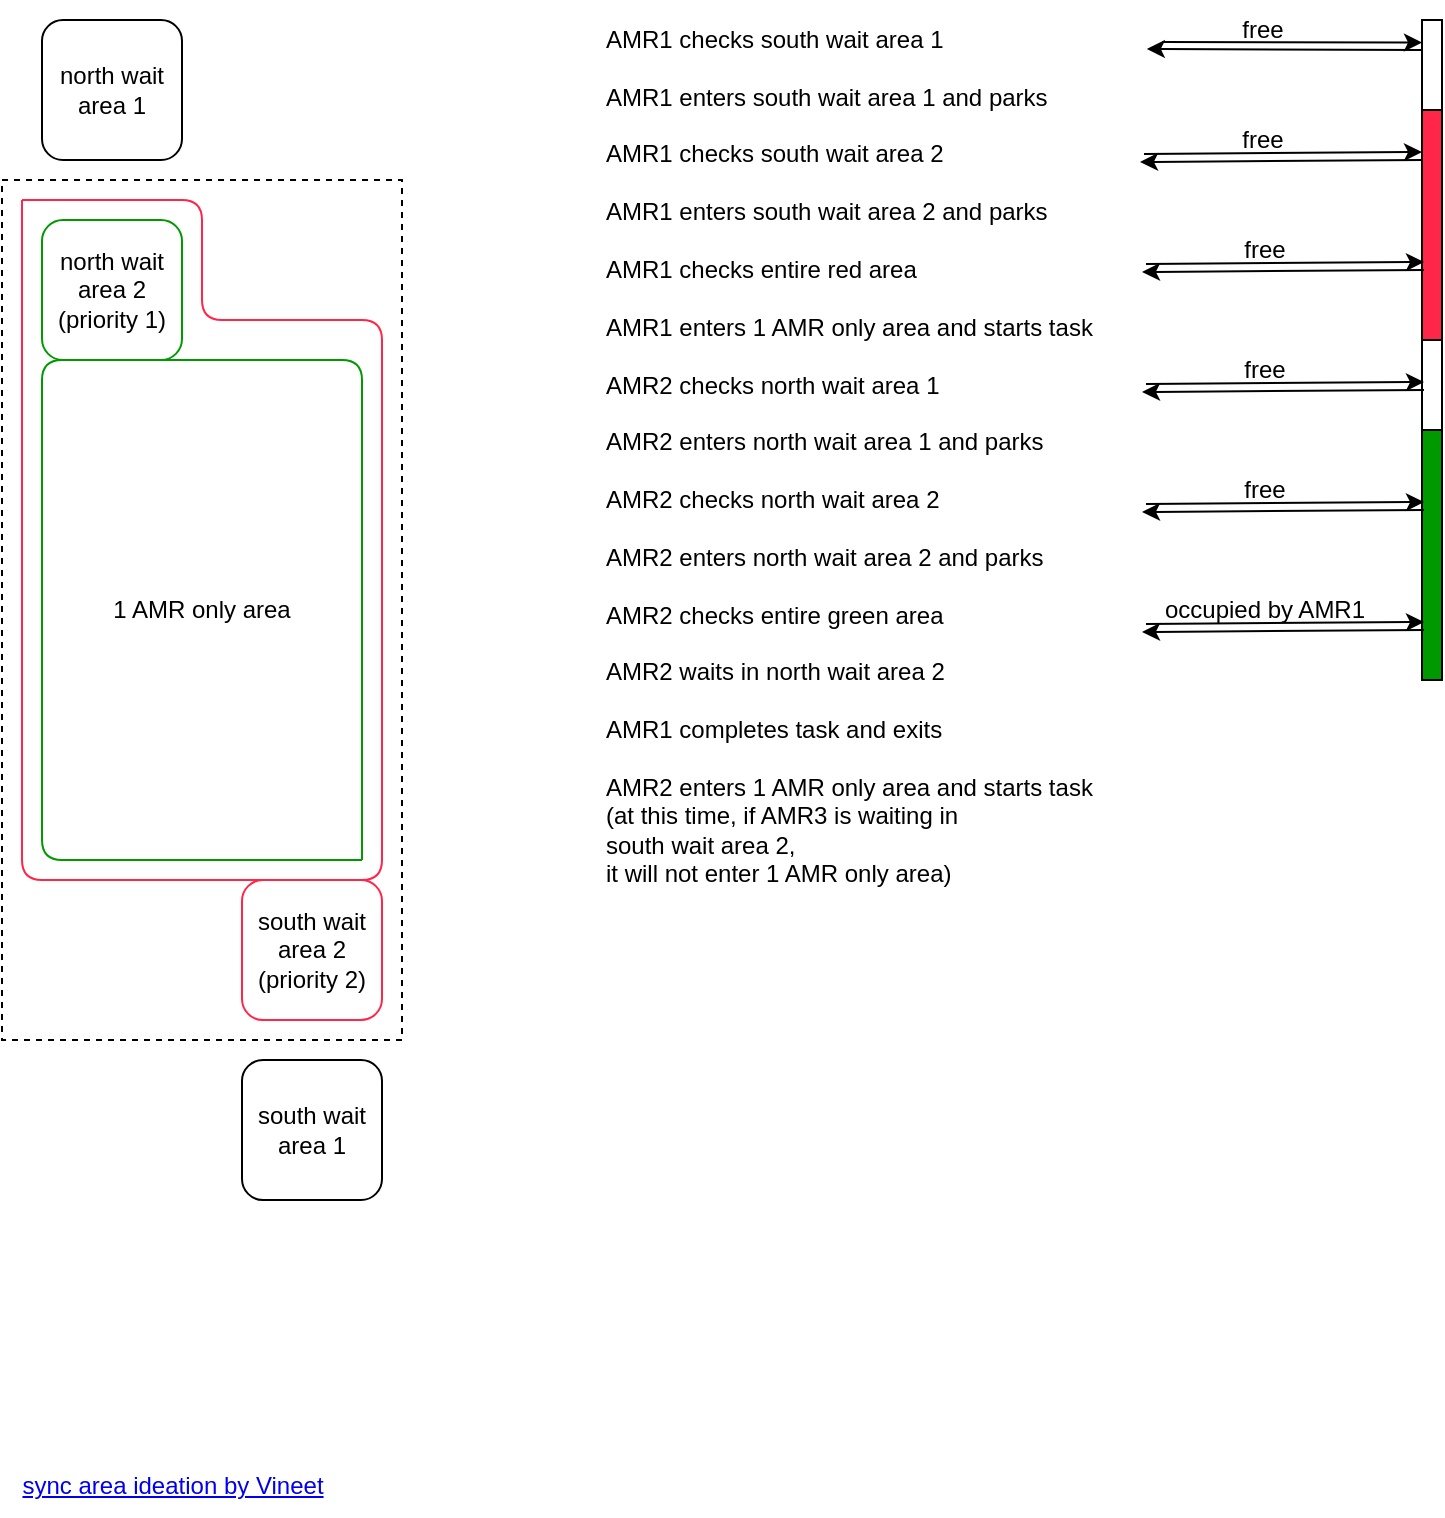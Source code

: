 <mxfile version="24.4.13" type="github">
  <diagram name="Page-1" id="ZQYoR2bXF4td_HxUEjvD">
    <mxGraphModel dx="779" dy="502" grid="1" gridSize="10" guides="1" tooltips="1" connect="1" arrows="1" fold="1" page="1" pageScale="1" pageWidth="850" pageHeight="1100" math="0" shadow="0">
      <root>
        <mxCell id="0" />
        <mxCell id="1" parent="0" />
        <mxCell id="MdE7EvTuS_QVhMOrEJu6-6" value="1 AMR only area" style="rounded=0;whiteSpace=wrap;html=1;dashed=1;fillColor=none;" parent="1" vertex="1">
          <mxGeometry x="80" y="170" width="200" height="430" as="geometry" />
        </mxCell>
        <mxCell id="MdE7EvTuS_QVhMOrEJu6-2" value="south wait area 2&lt;div&gt;(priority 2)&lt;/div&gt;" style="rounded=1;whiteSpace=wrap;html=1;fillColor=none;strokeColor=#FF264A;" parent="1" vertex="1">
          <mxGeometry x="200" y="520" width="70" height="70" as="geometry" />
        </mxCell>
        <mxCell id="MdE7EvTuS_QVhMOrEJu6-3" value="north wait area 2&lt;div&gt;(priority 1)&lt;/div&gt;" style="rounded=1;whiteSpace=wrap;html=1;strokeColor=#009900;" parent="1" vertex="1">
          <mxGeometry x="100" y="190" width="70" height="70" as="geometry" />
        </mxCell>
        <mxCell id="MdE7EvTuS_QVhMOrEJu6-4" value="north wait area 1" style="rounded=1;whiteSpace=wrap;html=1;" parent="1" vertex="1">
          <mxGeometry x="100" y="90" width="70" height="70" as="geometry" />
        </mxCell>
        <mxCell id="MdE7EvTuS_QVhMOrEJu6-5" value="south wait area 1" style="rounded=1;whiteSpace=wrap;html=1;" parent="1" vertex="1">
          <mxGeometry x="200" y="610" width="70" height="70" as="geometry" />
        </mxCell>
        <mxCell id="MdE7EvTuS_QVhMOrEJu6-9" value="" style="endArrow=none;html=1;rounded=1;strokeColor=#FF264A;curved=0;" parent="1" edge="1">
          <mxGeometry width="50" height="50" relative="1" as="geometry">
            <mxPoint x="90" y="180" as="sourcePoint" />
            <mxPoint x="90" y="180" as="targetPoint" />
            <Array as="points">
              <mxPoint x="180" y="180" />
              <mxPoint x="180" y="240" />
              <mxPoint x="270" y="240" />
              <mxPoint x="270" y="520" />
              <mxPoint x="90" y="520" />
            </Array>
          </mxGeometry>
        </mxCell>
        <mxCell id="MdE7EvTuS_QVhMOrEJu6-10" value="" style="endArrow=none;html=1;rounded=1;strokeColor=#009900;curved=0;" parent="1" edge="1">
          <mxGeometry width="50" height="50" relative="1" as="geometry">
            <mxPoint x="260" y="510" as="sourcePoint" />
            <mxPoint x="260" y="510" as="targetPoint" />
            <Array as="points">
              <mxPoint x="260" y="260" />
              <mxPoint x="100" y="260" />
              <mxPoint x="100" y="510" />
              <mxPoint x="150" y="510" />
            </Array>
          </mxGeometry>
        </mxCell>
        <mxCell id="MdE7EvTuS_QVhMOrEJu6-13" value="&lt;span style=&quot;background-color: initial;&quot;&gt;AMR1 checks south wait area 1&lt;/span&gt;&lt;div&gt;&lt;span style=&quot;background-color: initial;&quot;&gt;&lt;br&gt;&lt;/span&gt;&lt;/div&gt;&lt;div&gt;&lt;span style=&quot;background-color: initial;&quot;&gt;AMR1 enters south wait area 1 and parks&lt;/span&gt;&lt;/div&gt;&lt;div&gt;&lt;span style=&quot;background-color: initial;&quot;&gt;&lt;br&gt;&lt;/span&gt;&lt;/div&gt;&lt;div&gt;&lt;span style=&quot;background-color: initial;&quot;&gt;AMR1 checks south wait area 2&lt;/span&gt;&lt;/div&gt;&lt;div&gt;&lt;span style=&quot;background-color: initial;&quot;&gt;&lt;br&gt;&lt;/span&gt;&lt;/div&gt;&lt;div&gt;&lt;span style=&quot;background-color: initial;&quot;&gt;AMR1 enters south wait area 2 and parks&lt;/span&gt;&lt;/div&gt;&lt;div&gt;&lt;span style=&quot;background-color: initial;&quot;&gt;&lt;br&gt;&lt;/span&gt;&lt;/div&gt;&lt;div&gt;&lt;span style=&quot;background-color: initial;&quot;&gt;AMR1 checks entire red area&lt;/span&gt;&lt;/div&gt;&lt;div&gt;&lt;br&gt;&lt;/div&gt;&lt;div&gt;AMR1 enters 1 AMR only area and starts task&lt;/div&gt;&lt;div&gt;&lt;br&gt;&lt;/div&gt;&lt;div&gt;AMR2 checks north wait area 1&lt;/div&gt;&lt;div&gt;&lt;br&gt;&lt;/div&gt;&lt;div&gt;AMR2 enters north wait area 1 and parks&lt;/div&gt;&lt;div&gt;&lt;br&gt;&lt;/div&gt;&lt;div&gt;AMR2 checks north wait area 2&lt;/div&gt;&lt;div&gt;&lt;br&gt;&lt;/div&gt;&lt;div&gt;AMR2 enters north wait area 2 and parks&lt;/div&gt;&lt;div&gt;&lt;br&gt;&lt;/div&gt;&lt;div&gt;AMR2 checks entire green area&lt;/div&gt;&lt;div&gt;&lt;br&gt;&lt;/div&gt;&lt;div&gt;AMR2 waits in north wait area 2&lt;/div&gt;&lt;div&gt;&lt;br&gt;&lt;/div&gt;&lt;div&gt;AMR1 completes task and exits&lt;/div&gt;&lt;div&gt;&lt;br&gt;&lt;/div&gt;&lt;div&gt;AMR2 enters 1 AMR only area and starts task&amp;nbsp;&lt;/div&gt;&lt;div&gt;(at this time, if AMR3 is waiting in&amp;nbsp;&lt;/div&gt;&lt;div&gt;south wait area 2,&amp;nbsp;&lt;/div&gt;&lt;div&gt;it will not enter 1 AMR only area)&lt;/div&gt;&lt;div&gt;&lt;br&gt;&lt;/div&gt;&lt;div&gt;&lt;br&gt;&lt;/div&gt;&lt;div&gt;&lt;br&gt;&lt;/div&gt;&lt;div&gt;&lt;br&gt;&lt;/div&gt;" style="text;html=1;align=left;verticalAlign=middle;resizable=0;points=[];autosize=1;strokeColor=none;fillColor=none;" parent="1" vertex="1">
          <mxGeometry x="380" y="87" width="270" height="500" as="geometry" />
        </mxCell>
        <mxCell id="MdE7EvTuS_QVhMOrEJu6-14" value="" style="rounded=0;whiteSpace=wrap;html=1;fillColor=#009900;" parent="1" vertex="1">
          <mxGeometry x="790" y="295" width="10" height="125" as="geometry" />
        </mxCell>
        <mxCell id="MdE7EvTuS_QVhMOrEJu6-15" value="" style="rounded=0;whiteSpace=wrap;html=1;fillColor=#FF264A;" parent="1" vertex="1">
          <mxGeometry x="790" y="135" width="10" height="115" as="geometry" />
        </mxCell>
        <mxCell id="MdE7EvTuS_QVhMOrEJu6-16" value="" style="rounded=0;whiteSpace=wrap;html=1;fillColor=none;" parent="1" vertex="1">
          <mxGeometry x="790" y="90" width="10" height="45" as="geometry" />
        </mxCell>
        <mxCell id="H1wteRUscejD2A5DQPQX-1" value="&lt;a href=&quot;https://www.notion.so/lexxpluss/Sync_area-Single-State-Proposal-c39749b1d3fc4debb3eda081b064af33?d=7d11b36a564a4e93833d14db740347ef#2b17e804460840d78477e5570715381a&quot;&gt;sync area ideation by Vineet&lt;/a&gt;" style="text;html=1;align=center;verticalAlign=middle;resizable=0;points=[];autosize=1;strokeColor=none;fillColor=none;" vertex="1" parent="1">
          <mxGeometry x="80" y="808" width="170" height="30" as="geometry" />
        </mxCell>
        <mxCell id="H1wteRUscejD2A5DQPQX-3" value="" style="endArrow=classic;html=1;rounded=0;entryX=0;entryY=0.25;entryDx=0;entryDy=0;" edge="1" parent="1" target="MdE7EvTuS_QVhMOrEJu6-16">
          <mxGeometry width="50" height="50" relative="1" as="geometry">
            <mxPoint x="660" y="101" as="sourcePoint" />
            <mxPoint x="790" y="95" as="targetPoint" />
          </mxGeometry>
        </mxCell>
        <mxCell id="H1wteRUscejD2A5DQPQX-5" value="" style="endArrow=classic;html=1;rounded=0;entryX=1.009;entryY=0.035;entryDx=0;entryDy=0;entryPerimeter=0;" edge="1" parent="1" target="MdE7EvTuS_QVhMOrEJu6-13">
          <mxGeometry width="50" height="50" relative="1" as="geometry">
            <mxPoint x="790" y="105" as="sourcePoint" />
            <mxPoint x="648.92" y="161.28" as="targetPoint" />
          </mxGeometry>
        </mxCell>
        <mxCell id="H1wteRUscejD2A5DQPQX-6" value="free" style="text;html=1;align=center;verticalAlign=middle;resizable=0;points=[];autosize=1;strokeColor=none;fillColor=none;" vertex="1" parent="1">
          <mxGeometry x="690" y="80" width="40" height="30" as="geometry" />
        </mxCell>
        <mxCell id="H1wteRUscejD2A5DQPQX-7" value="free" style="text;html=1;align=center;verticalAlign=middle;resizable=0;points=[];autosize=1;strokeColor=none;fillColor=none;" vertex="1" parent="1">
          <mxGeometry x="690" y="135" width="40" height="30" as="geometry" />
        </mxCell>
        <mxCell id="H1wteRUscejD2A5DQPQX-8" value="" style="endArrow=classic;html=1;rounded=0;entryX=0.996;entryY=0.038;entryDx=0;entryDy=0;entryPerimeter=0;" edge="1" parent="1">
          <mxGeometry width="50" height="50" relative="1" as="geometry">
            <mxPoint x="790" y="160" as="sourcePoint" />
            <mxPoint x="649" y="161" as="targetPoint" />
          </mxGeometry>
        </mxCell>
        <mxCell id="H1wteRUscejD2A5DQPQX-9" value="" style="endArrow=classic;html=1;rounded=0;exitX=1.002;exitY=0.033;exitDx=0;exitDy=0;exitPerimeter=0;entryX=0;entryY=0.25;entryDx=0;entryDy=0;" edge="1" parent="1">
          <mxGeometry width="50" height="50" relative="1" as="geometry">
            <mxPoint x="651" y="157" as="sourcePoint" />
            <mxPoint x="790" y="156" as="targetPoint" />
          </mxGeometry>
        </mxCell>
        <mxCell id="H1wteRUscejD2A5DQPQX-11" value="" style="endArrow=classic;html=1;rounded=0;entryX=0.996;entryY=0.038;entryDx=0;entryDy=0;entryPerimeter=0;" edge="1" parent="1">
          <mxGeometry width="50" height="50" relative="1" as="geometry">
            <mxPoint x="791" y="215" as="sourcePoint" />
            <mxPoint x="650" y="216" as="targetPoint" />
          </mxGeometry>
        </mxCell>
        <mxCell id="H1wteRUscejD2A5DQPQX-12" value="" style="endArrow=classic;html=1;rounded=0;exitX=1.002;exitY=0.033;exitDx=0;exitDy=0;exitPerimeter=0;entryX=0;entryY=0.25;entryDx=0;entryDy=0;" edge="1" parent="1">
          <mxGeometry width="50" height="50" relative="1" as="geometry">
            <mxPoint x="652" y="212" as="sourcePoint" />
            <mxPoint x="791" y="211" as="targetPoint" />
          </mxGeometry>
        </mxCell>
        <mxCell id="H1wteRUscejD2A5DQPQX-13" value="free" style="text;html=1;align=center;verticalAlign=middle;resizable=0;points=[];autosize=1;strokeColor=none;fillColor=none;" vertex="1" parent="1">
          <mxGeometry x="691" y="190" width="40" height="30" as="geometry" />
        </mxCell>
        <mxCell id="H1wteRUscejD2A5DQPQX-14" value="" style="rounded=0;whiteSpace=wrap;html=1;fillColor=none;" vertex="1" parent="1">
          <mxGeometry x="790" y="250" width="10" height="45" as="geometry" />
        </mxCell>
        <mxCell id="H1wteRUscejD2A5DQPQX-15" value="free" style="text;html=1;align=center;verticalAlign=middle;resizable=0;points=[];autosize=1;strokeColor=none;fillColor=none;" vertex="1" parent="1">
          <mxGeometry x="691" y="250" width="40" height="30" as="geometry" />
        </mxCell>
        <mxCell id="H1wteRUscejD2A5DQPQX-16" value="" style="endArrow=classic;html=1;rounded=0;exitX=1.002;exitY=0.033;exitDx=0;exitDy=0;exitPerimeter=0;entryX=0;entryY=0.25;entryDx=0;entryDy=0;" edge="1" parent="1">
          <mxGeometry width="50" height="50" relative="1" as="geometry">
            <mxPoint x="652" y="272" as="sourcePoint" />
            <mxPoint x="791" y="271" as="targetPoint" />
          </mxGeometry>
        </mxCell>
        <mxCell id="H1wteRUscejD2A5DQPQX-17" value="" style="endArrow=classic;html=1;rounded=0;entryX=0.996;entryY=0.038;entryDx=0;entryDy=0;entryPerimeter=0;" edge="1" parent="1">
          <mxGeometry width="50" height="50" relative="1" as="geometry">
            <mxPoint x="791" y="275" as="sourcePoint" />
            <mxPoint x="650" y="276" as="targetPoint" />
          </mxGeometry>
        </mxCell>
        <mxCell id="H1wteRUscejD2A5DQPQX-18" value="free" style="text;html=1;align=center;verticalAlign=middle;resizable=0;points=[];autosize=1;strokeColor=none;fillColor=none;" vertex="1" parent="1">
          <mxGeometry x="691" y="310" width="40" height="30" as="geometry" />
        </mxCell>
        <mxCell id="H1wteRUscejD2A5DQPQX-19" value="" style="endArrow=classic;html=1;rounded=0;exitX=1.002;exitY=0.033;exitDx=0;exitDy=0;exitPerimeter=0;entryX=0;entryY=0.25;entryDx=0;entryDy=0;" edge="1" parent="1">
          <mxGeometry width="50" height="50" relative="1" as="geometry">
            <mxPoint x="652" y="332" as="sourcePoint" />
            <mxPoint x="791" y="331" as="targetPoint" />
          </mxGeometry>
        </mxCell>
        <mxCell id="H1wteRUscejD2A5DQPQX-20" value="" style="endArrow=classic;html=1;rounded=0;entryX=0.996;entryY=0.038;entryDx=0;entryDy=0;entryPerimeter=0;" edge="1" parent="1">
          <mxGeometry width="50" height="50" relative="1" as="geometry">
            <mxPoint x="791" y="335" as="sourcePoint" />
            <mxPoint x="650" y="336" as="targetPoint" />
          </mxGeometry>
        </mxCell>
        <mxCell id="H1wteRUscejD2A5DQPQX-21" value="occupied by AMR1" style="text;html=1;align=center;verticalAlign=middle;resizable=0;points=[];autosize=1;strokeColor=none;fillColor=none;" vertex="1" parent="1">
          <mxGeometry x="651" y="370" width="120" height="30" as="geometry" />
        </mxCell>
        <mxCell id="H1wteRUscejD2A5DQPQX-22" value="" style="endArrow=classic;html=1;rounded=0;exitX=1.002;exitY=0.033;exitDx=0;exitDy=0;exitPerimeter=0;entryX=0;entryY=0.25;entryDx=0;entryDy=0;" edge="1" parent="1">
          <mxGeometry width="50" height="50" relative="1" as="geometry">
            <mxPoint x="652" y="392" as="sourcePoint" />
            <mxPoint x="791" y="391" as="targetPoint" />
          </mxGeometry>
        </mxCell>
        <mxCell id="H1wteRUscejD2A5DQPQX-23" value="" style="endArrow=classic;html=1;rounded=0;entryX=0.996;entryY=0.038;entryDx=0;entryDy=0;entryPerimeter=0;" edge="1" parent="1">
          <mxGeometry width="50" height="50" relative="1" as="geometry">
            <mxPoint x="791" y="395" as="sourcePoint" />
            <mxPoint x="650" y="396" as="targetPoint" />
          </mxGeometry>
        </mxCell>
      </root>
    </mxGraphModel>
  </diagram>
</mxfile>
